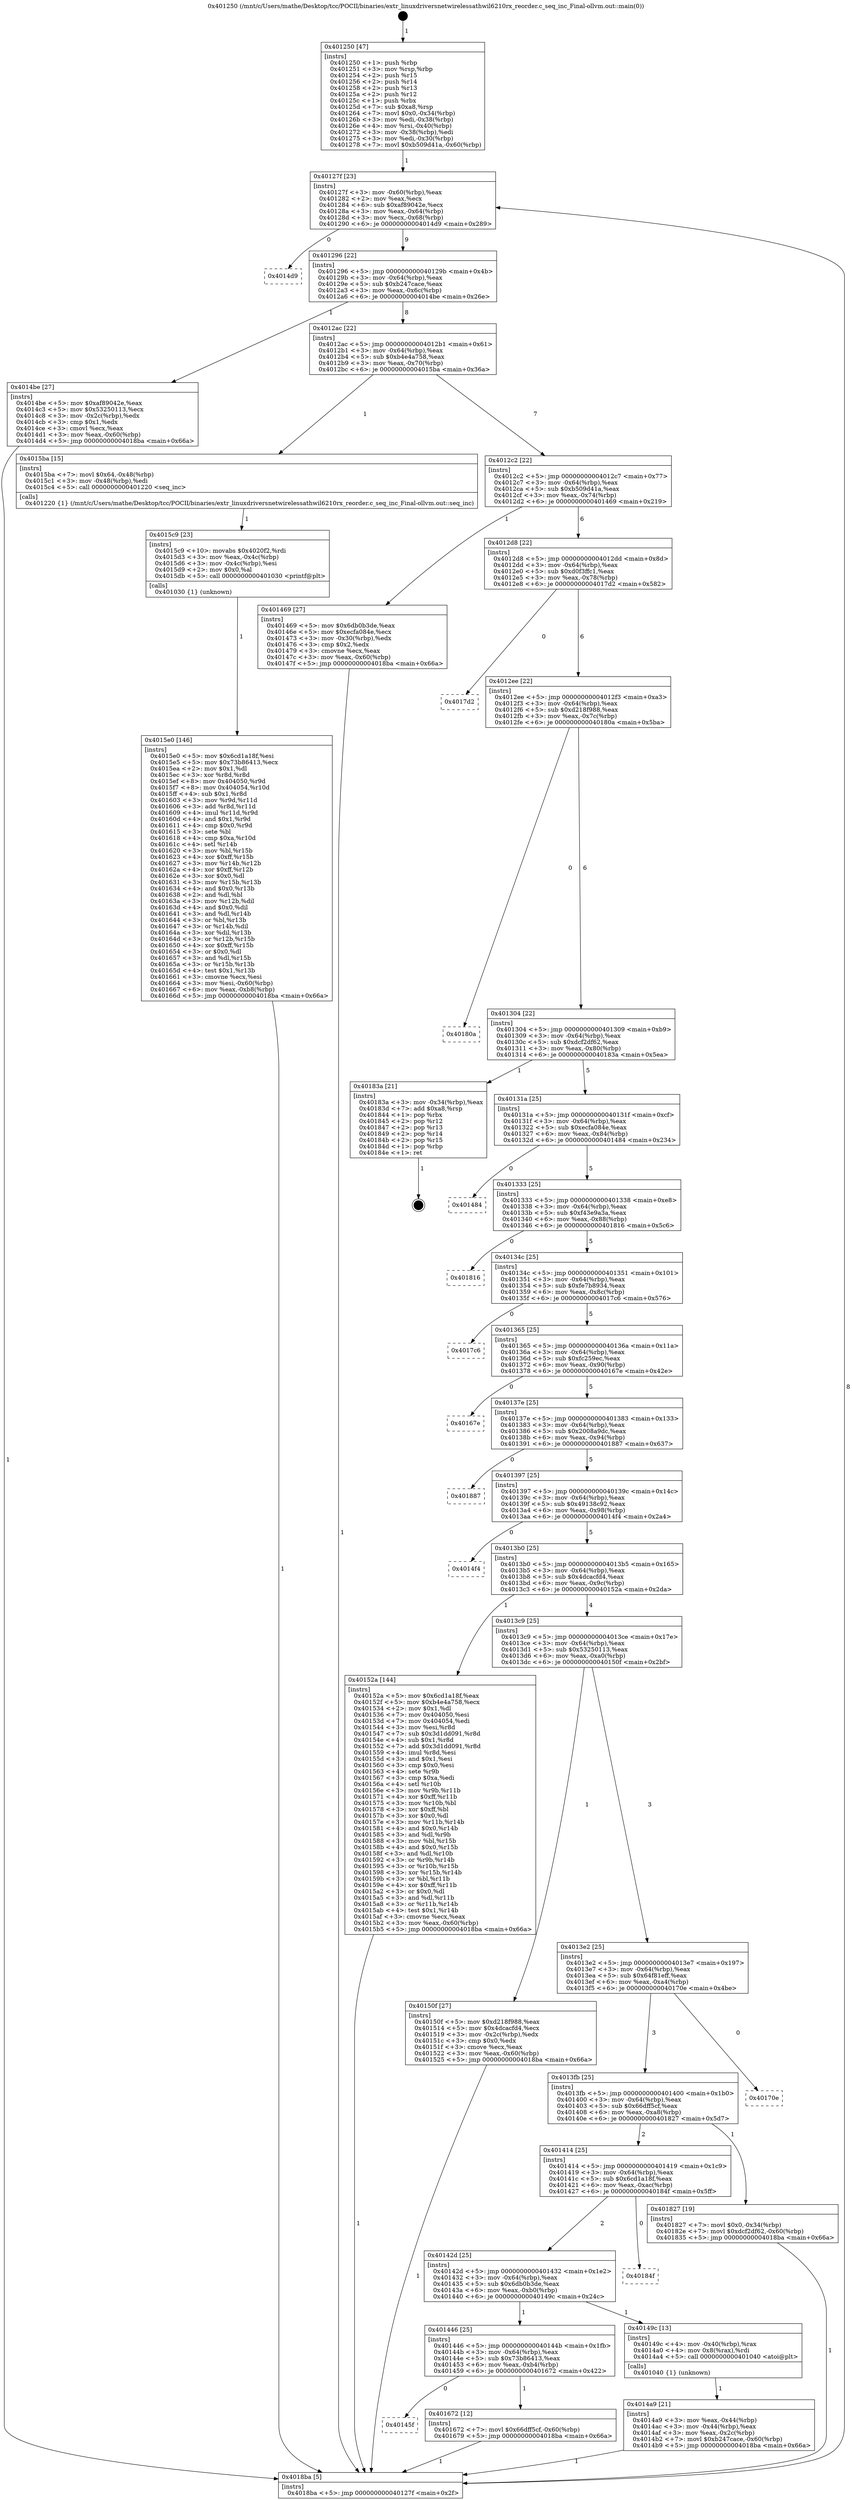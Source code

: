 digraph "0x401250" {
  label = "0x401250 (/mnt/c/Users/mathe/Desktop/tcc/POCII/binaries/extr_linuxdriversnetwirelessathwil6210rx_reorder.c_seq_inc_Final-ollvm.out::main(0))"
  labelloc = "t"
  node[shape=record]

  Entry [label="",width=0.3,height=0.3,shape=circle,fillcolor=black,style=filled]
  "0x40127f" [label="{
     0x40127f [23]\l
     | [instrs]\l
     &nbsp;&nbsp;0x40127f \<+3\>: mov -0x60(%rbp),%eax\l
     &nbsp;&nbsp;0x401282 \<+2\>: mov %eax,%ecx\l
     &nbsp;&nbsp;0x401284 \<+6\>: sub $0xaf89042e,%ecx\l
     &nbsp;&nbsp;0x40128a \<+3\>: mov %eax,-0x64(%rbp)\l
     &nbsp;&nbsp;0x40128d \<+3\>: mov %ecx,-0x68(%rbp)\l
     &nbsp;&nbsp;0x401290 \<+6\>: je 00000000004014d9 \<main+0x289\>\l
  }"]
  "0x4014d9" [label="{
     0x4014d9\l
  }", style=dashed]
  "0x401296" [label="{
     0x401296 [22]\l
     | [instrs]\l
     &nbsp;&nbsp;0x401296 \<+5\>: jmp 000000000040129b \<main+0x4b\>\l
     &nbsp;&nbsp;0x40129b \<+3\>: mov -0x64(%rbp),%eax\l
     &nbsp;&nbsp;0x40129e \<+5\>: sub $0xb247cace,%eax\l
     &nbsp;&nbsp;0x4012a3 \<+3\>: mov %eax,-0x6c(%rbp)\l
     &nbsp;&nbsp;0x4012a6 \<+6\>: je 00000000004014be \<main+0x26e\>\l
  }"]
  Exit [label="",width=0.3,height=0.3,shape=circle,fillcolor=black,style=filled,peripheries=2]
  "0x4014be" [label="{
     0x4014be [27]\l
     | [instrs]\l
     &nbsp;&nbsp;0x4014be \<+5\>: mov $0xaf89042e,%eax\l
     &nbsp;&nbsp;0x4014c3 \<+5\>: mov $0x53250113,%ecx\l
     &nbsp;&nbsp;0x4014c8 \<+3\>: mov -0x2c(%rbp),%edx\l
     &nbsp;&nbsp;0x4014cb \<+3\>: cmp $0x1,%edx\l
     &nbsp;&nbsp;0x4014ce \<+3\>: cmovl %ecx,%eax\l
     &nbsp;&nbsp;0x4014d1 \<+3\>: mov %eax,-0x60(%rbp)\l
     &nbsp;&nbsp;0x4014d4 \<+5\>: jmp 00000000004018ba \<main+0x66a\>\l
  }"]
  "0x4012ac" [label="{
     0x4012ac [22]\l
     | [instrs]\l
     &nbsp;&nbsp;0x4012ac \<+5\>: jmp 00000000004012b1 \<main+0x61\>\l
     &nbsp;&nbsp;0x4012b1 \<+3\>: mov -0x64(%rbp),%eax\l
     &nbsp;&nbsp;0x4012b4 \<+5\>: sub $0xb4e4a758,%eax\l
     &nbsp;&nbsp;0x4012b9 \<+3\>: mov %eax,-0x70(%rbp)\l
     &nbsp;&nbsp;0x4012bc \<+6\>: je 00000000004015ba \<main+0x36a\>\l
  }"]
  "0x40145f" [label="{
     0x40145f\l
  }", style=dashed]
  "0x4015ba" [label="{
     0x4015ba [15]\l
     | [instrs]\l
     &nbsp;&nbsp;0x4015ba \<+7\>: movl $0x64,-0x48(%rbp)\l
     &nbsp;&nbsp;0x4015c1 \<+3\>: mov -0x48(%rbp),%edi\l
     &nbsp;&nbsp;0x4015c4 \<+5\>: call 0000000000401220 \<seq_inc\>\l
     | [calls]\l
     &nbsp;&nbsp;0x401220 \{1\} (/mnt/c/Users/mathe/Desktop/tcc/POCII/binaries/extr_linuxdriversnetwirelessathwil6210rx_reorder.c_seq_inc_Final-ollvm.out::seq_inc)\l
  }"]
  "0x4012c2" [label="{
     0x4012c2 [22]\l
     | [instrs]\l
     &nbsp;&nbsp;0x4012c2 \<+5\>: jmp 00000000004012c7 \<main+0x77\>\l
     &nbsp;&nbsp;0x4012c7 \<+3\>: mov -0x64(%rbp),%eax\l
     &nbsp;&nbsp;0x4012ca \<+5\>: sub $0xb509d41a,%eax\l
     &nbsp;&nbsp;0x4012cf \<+3\>: mov %eax,-0x74(%rbp)\l
     &nbsp;&nbsp;0x4012d2 \<+6\>: je 0000000000401469 \<main+0x219\>\l
  }"]
  "0x401672" [label="{
     0x401672 [12]\l
     | [instrs]\l
     &nbsp;&nbsp;0x401672 \<+7\>: movl $0x66dff5cf,-0x60(%rbp)\l
     &nbsp;&nbsp;0x401679 \<+5\>: jmp 00000000004018ba \<main+0x66a\>\l
  }"]
  "0x401469" [label="{
     0x401469 [27]\l
     | [instrs]\l
     &nbsp;&nbsp;0x401469 \<+5\>: mov $0x6db0b3de,%eax\l
     &nbsp;&nbsp;0x40146e \<+5\>: mov $0xecfa084e,%ecx\l
     &nbsp;&nbsp;0x401473 \<+3\>: mov -0x30(%rbp),%edx\l
     &nbsp;&nbsp;0x401476 \<+3\>: cmp $0x2,%edx\l
     &nbsp;&nbsp;0x401479 \<+3\>: cmovne %ecx,%eax\l
     &nbsp;&nbsp;0x40147c \<+3\>: mov %eax,-0x60(%rbp)\l
     &nbsp;&nbsp;0x40147f \<+5\>: jmp 00000000004018ba \<main+0x66a\>\l
  }"]
  "0x4012d8" [label="{
     0x4012d8 [22]\l
     | [instrs]\l
     &nbsp;&nbsp;0x4012d8 \<+5\>: jmp 00000000004012dd \<main+0x8d\>\l
     &nbsp;&nbsp;0x4012dd \<+3\>: mov -0x64(%rbp),%eax\l
     &nbsp;&nbsp;0x4012e0 \<+5\>: sub $0xd0f3ffc1,%eax\l
     &nbsp;&nbsp;0x4012e5 \<+3\>: mov %eax,-0x78(%rbp)\l
     &nbsp;&nbsp;0x4012e8 \<+6\>: je 00000000004017d2 \<main+0x582\>\l
  }"]
  "0x4018ba" [label="{
     0x4018ba [5]\l
     | [instrs]\l
     &nbsp;&nbsp;0x4018ba \<+5\>: jmp 000000000040127f \<main+0x2f\>\l
  }"]
  "0x401250" [label="{
     0x401250 [47]\l
     | [instrs]\l
     &nbsp;&nbsp;0x401250 \<+1\>: push %rbp\l
     &nbsp;&nbsp;0x401251 \<+3\>: mov %rsp,%rbp\l
     &nbsp;&nbsp;0x401254 \<+2\>: push %r15\l
     &nbsp;&nbsp;0x401256 \<+2\>: push %r14\l
     &nbsp;&nbsp;0x401258 \<+2\>: push %r13\l
     &nbsp;&nbsp;0x40125a \<+2\>: push %r12\l
     &nbsp;&nbsp;0x40125c \<+1\>: push %rbx\l
     &nbsp;&nbsp;0x40125d \<+7\>: sub $0xa8,%rsp\l
     &nbsp;&nbsp;0x401264 \<+7\>: movl $0x0,-0x34(%rbp)\l
     &nbsp;&nbsp;0x40126b \<+3\>: mov %edi,-0x38(%rbp)\l
     &nbsp;&nbsp;0x40126e \<+4\>: mov %rsi,-0x40(%rbp)\l
     &nbsp;&nbsp;0x401272 \<+3\>: mov -0x38(%rbp),%edi\l
     &nbsp;&nbsp;0x401275 \<+3\>: mov %edi,-0x30(%rbp)\l
     &nbsp;&nbsp;0x401278 \<+7\>: movl $0xb509d41a,-0x60(%rbp)\l
  }"]
  "0x4015e0" [label="{
     0x4015e0 [146]\l
     | [instrs]\l
     &nbsp;&nbsp;0x4015e0 \<+5\>: mov $0x6cd1a18f,%esi\l
     &nbsp;&nbsp;0x4015e5 \<+5\>: mov $0x73b86413,%ecx\l
     &nbsp;&nbsp;0x4015ea \<+2\>: mov $0x1,%dl\l
     &nbsp;&nbsp;0x4015ec \<+3\>: xor %r8d,%r8d\l
     &nbsp;&nbsp;0x4015ef \<+8\>: mov 0x404050,%r9d\l
     &nbsp;&nbsp;0x4015f7 \<+8\>: mov 0x404054,%r10d\l
     &nbsp;&nbsp;0x4015ff \<+4\>: sub $0x1,%r8d\l
     &nbsp;&nbsp;0x401603 \<+3\>: mov %r9d,%r11d\l
     &nbsp;&nbsp;0x401606 \<+3\>: add %r8d,%r11d\l
     &nbsp;&nbsp;0x401609 \<+4\>: imul %r11d,%r9d\l
     &nbsp;&nbsp;0x40160d \<+4\>: and $0x1,%r9d\l
     &nbsp;&nbsp;0x401611 \<+4\>: cmp $0x0,%r9d\l
     &nbsp;&nbsp;0x401615 \<+3\>: sete %bl\l
     &nbsp;&nbsp;0x401618 \<+4\>: cmp $0xa,%r10d\l
     &nbsp;&nbsp;0x40161c \<+4\>: setl %r14b\l
     &nbsp;&nbsp;0x401620 \<+3\>: mov %bl,%r15b\l
     &nbsp;&nbsp;0x401623 \<+4\>: xor $0xff,%r15b\l
     &nbsp;&nbsp;0x401627 \<+3\>: mov %r14b,%r12b\l
     &nbsp;&nbsp;0x40162a \<+4\>: xor $0xff,%r12b\l
     &nbsp;&nbsp;0x40162e \<+3\>: xor $0x0,%dl\l
     &nbsp;&nbsp;0x401631 \<+3\>: mov %r15b,%r13b\l
     &nbsp;&nbsp;0x401634 \<+4\>: and $0x0,%r13b\l
     &nbsp;&nbsp;0x401638 \<+2\>: and %dl,%bl\l
     &nbsp;&nbsp;0x40163a \<+3\>: mov %r12b,%dil\l
     &nbsp;&nbsp;0x40163d \<+4\>: and $0x0,%dil\l
     &nbsp;&nbsp;0x401641 \<+3\>: and %dl,%r14b\l
     &nbsp;&nbsp;0x401644 \<+3\>: or %bl,%r13b\l
     &nbsp;&nbsp;0x401647 \<+3\>: or %r14b,%dil\l
     &nbsp;&nbsp;0x40164a \<+3\>: xor %dil,%r13b\l
     &nbsp;&nbsp;0x40164d \<+3\>: or %r12b,%r15b\l
     &nbsp;&nbsp;0x401650 \<+4\>: xor $0xff,%r15b\l
     &nbsp;&nbsp;0x401654 \<+3\>: or $0x0,%dl\l
     &nbsp;&nbsp;0x401657 \<+3\>: and %dl,%r15b\l
     &nbsp;&nbsp;0x40165a \<+3\>: or %r15b,%r13b\l
     &nbsp;&nbsp;0x40165d \<+4\>: test $0x1,%r13b\l
     &nbsp;&nbsp;0x401661 \<+3\>: cmovne %ecx,%esi\l
     &nbsp;&nbsp;0x401664 \<+3\>: mov %esi,-0x60(%rbp)\l
     &nbsp;&nbsp;0x401667 \<+6\>: mov %eax,-0xb8(%rbp)\l
     &nbsp;&nbsp;0x40166d \<+5\>: jmp 00000000004018ba \<main+0x66a\>\l
  }"]
  "0x4017d2" [label="{
     0x4017d2\l
  }", style=dashed]
  "0x4012ee" [label="{
     0x4012ee [22]\l
     | [instrs]\l
     &nbsp;&nbsp;0x4012ee \<+5\>: jmp 00000000004012f3 \<main+0xa3\>\l
     &nbsp;&nbsp;0x4012f3 \<+3\>: mov -0x64(%rbp),%eax\l
     &nbsp;&nbsp;0x4012f6 \<+5\>: sub $0xd218f988,%eax\l
     &nbsp;&nbsp;0x4012fb \<+3\>: mov %eax,-0x7c(%rbp)\l
     &nbsp;&nbsp;0x4012fe \<+6\>: je 000000000040180a \<main+0x5ba\>\l
  }"]
  "0x4015c9" [label="{
     0x4015c9 [23]\l
     | [instrs]\l
     &nbsp;&nbsp;0x4015c9 \<+10\>: movabs $0x4020f2,%rdi\l
     &nbsp;&nbsp;0x4015d3 \<+3\>: mov %eax,-0x4c(%rbp)\l
     &nbsp;&nbsp;0x4015d6 \<+3\>: mov -0x4c(%rbp),%esi\l
     &nbsp;&nbsp;0x4015d9 \<+2\>: mov $0x0,%al\l
     &nbsp;&nbsp;0x4015db \<+5\>: call 0000000000401030 \<printf@plt\>\l
     | [calls]\l
     &nbsp;&nbsp;0x401030 \{1\} (unknown)\l
  }"]
  "0x40180a" [label="{
     0x40180a\l
  }", style=dashed]
  "0x401304" [label="{
     0x401304 [22]\l
     | [instrs]\l
     &nbsp;&nbsp;0x401304 \<+5\>: jmp 0000000000401309 \<main+0xb9\>\l
     &nbsp;&nbsp;0x401309 \<+3\>: mov -0x64(%rbp),%eax\l
     &nbsp;&nbsp;0x40130c \<+5\>: sub $0xdcf2df62,%eax\l
     &nbsp;&nbsp;0x401311 \<+3\>: mov %eax,-0x80(%rbp)\l
     &nbsp;&nbsp;0x401314 \<+6\>: je 000000000040183a \<main+0x5ea\>\l
  }"]
  "0x4014a9" [label="{
     0x4014a9 [21]\l
     | [instrs]\l
     &nbsp;&nbsp;0x4014a9 \<+3\>: mov %eax,-0x44(%rbp)\l
     &nbsp;&nbsp;0x4014ac \<+3\>: mov -0x44(%rbp),%eax\l
     &nbsp;&nbsp;0x4014af \<+3\>: mov %eax,-0x2c(%rbp)\l
     &nbsp;&nbsp;0x4014b2 \<+7\>: movl $0xb247cace,-0x60(%rbp)\l
     &nbsp;&nbsp;0x4014b9 \<+5\>: jmp 00000000004018ba \<main+0x66a\>\l
  }"]
  "0x40183a" [label="{
     0x40183a [21]\l
     | [instrs]\l
     &nbsp;&nbsp;0x40183a \<+3\>: mov -0x34(%rbp),%eax\l
     &nbsp;&nbsp;0x40183d \<+7\>: add $0xa8,%rsp\l
     &nbsp;&nbsp;0x401844 \<+1\>: pop %rbx\l
     &nbsp;&nbsp;0x401845 \<+2\>: pop %r12\l
     &nbsp;&nbsp;0x401847 \<+2\>: pop %r13\l
     &nbsp;&nbsp;0x401849 \<+2\>: pop %r14\l
     &nbsp;&nbsp;0x40184b \<+2\>: pop %r15\l
     &nbsp;&nbsp;0x40184d \<+1\>: pop %rbp\l
     &nbsp;&nbsp;0x40184e \<+1\>: ret\l
  }"]
  "0x40131a" [label="{
     0x40131a [25]\l
     | [instrs]\l
     &nbsp;&nbsp;0x40131a \<+5\>: jmp 000000000040131f \<main+0xcf\>\l
     &nbsp;&nbsp;0x40131f \<+3\>: mov -0x64(%rbp),%eax\l
     &nbsp;&nbsp;0x401322 \<+5\>: sub $0xecfa084e,%eax\l
     &nbsp;&nbsp;0x401327 \<+6\>: mov %eax,-0x84(%rbp)\l
     &nbsp;&nbsp;0x40132d \<+6\>: je 0000000000401484 \<main+0x234\>\l
  }"]
  "0x401446" [label="{
     0x401446 [25]\l
     | [instrs]\l
     &nbsp;&nbsp;0x401446 \<+5\>: jmp 000000000040144b \<main+0x1fb\>\l
     &nbsp;&nbsp;0x40144b \<+3\>: mov -0x64(%rbp),%eax\l
     &nbsp;&nbsp;0x40144e \<+5\>: sub $0x73b86413,%eax\l
     &nbsp;&nbsp;0x401453 \<+6\>: mov %eax,-0xb4(%rbp)\l
     &nbsp;&nbsp;0x401459 \<+6\>: je 0000000000401672 \<main+0x422\>\l
  }"]
  "0x401484" [label="{
     0x401484\l
  }", style=dashed]
  "0x401333" [label="{
     0x401333 [25]\l
     | [instrs]\l
     &nbsp;&nbsp;0x401333 \<+5\>: jmp 0000000000401338 \<main+0xe8\>\l
     &nbsp;&nbsp;0x401338 \<+3\>: mov -0x64(%rbp),%eax\l
     &nbsp;&nbsp;0x40133b \<+5\>: sub $0xf43e9a3a,%eax\l
     &nbsp;&nbsp;0x401340 \<+6\>: mov %eax,-0x88(%rbp)\l
     &nbsp;&nbsp;0x401346 \<+6\>: je 0000000000401816 \<main+0x5c6\>\l
  }"]
  "0x40149c" [label="{
     0x40149c [13]\l
     | [instrs]\l
     &nbsp;&nbsp;0x40149c \<+4\>: mov -0x40(%rbp),%rax\l
     &nbsp;&nbsp;0x4014a0 \<+4\>: mov 0x8(%rax),%rdi\l
     &nbsp;&nbsp;0x4014a4 \<+5\>: call 0000000000401040 \<atoi@plt\>\l
     | [calls]\l
     &nbsp;&nbsp;0x401040 \{1\} (unknown)\l
  }"]
  "0x401816" [label="{
     0x401816\l
  }", style=dashed]
  "0x40134c" [label="{
     0x40134c [25]\l
     | [instrs]\l
     &nbsp;&nbsp;0x40134c \<+5\>: jmp 0000000000401351 \<main+0x101\>\l
     &nbsp;&nbsp;0x401351 \<+3\>: mov -0x64(%rbp),%eax\l
     &nbsp;&nbsp;0x401354 \<+5\>: sub $0xfe7b8934,%eax\l
     &nbsp;&nbsp;0x401359 \<+6\>: mov %eax,-0x8c(%rbp)\l
     &nbsp;&nbsp;0x40135f \<+6\>: je 00000000004017c6 \<main+0x576\>\l
  }"]
  "0x40142d" [label="{
     0x40142d [25]\l
     | [instrs]\l
     &nbsp;&nbsp;0x40142d \<+5\>: jmp 0000000000401432 \<main+0x1e2\>\l
     &nbsp;&nbsp;0x401432 \<+3\>: mov -0x64(%rbp),%eax\l
     &nbsp;&nbsp;0x401435 \<+5\>: sub $0x6db0b3de,%eax\l
     &nbsp;&nbsp;0x40143a \<+6\>: mov %eax,-0xb0(%rbp)\l
     &nbsp;&nbsp;0x401440 \<+6\>: je 000000000040149c \<main+0x24c\>\l
  }"]
  "0x4017c6" [label="{
     0x4017c6\l
  }", style=dashed]
  "0x401365" [label="{
     0x401365 [25]\l
     | [instrs]\l
     &nbsp;&nbsp;0x401365 \<+5\>: jmp 000000000040136a \<main+0x11a\>\l
     &nbsp;&nbsp;0x40136a \<+3\>: mov -0x64(%rbp),%eax\l
     &nbsp;&nbsp;0x40136d \<+5\>: sub $0xfc259ec,%eax\l
     &nbsp;&nbsp;0x401372 \<+6\>: mov %eax,-0x90(%rbp)\l
     &nbsp;&nbsp;0x401378 \<+6\>: je 000000000040167e \<main+0x42e\>\l
  }"]
  "0x40184f" [label="{
     0x40184f\l
  }", style=dashed]
  "0x40167e" [label="{
     0x40167e\l
  }", style=dashed]
  "0x40137e" [label="{
     0x40137e [25]\l
     | [instrs]\l
     &nbsp;&nbsp;0x40137e \<+5\>: jmp 0000000000401383 \<main+0x133\>\l
     &nbsp;&nbsp;0x401383 \<+3\>: mov -0x64(%rbp),%eax\l
     &nbsp;&nbsp;0x401386 \<+5\>: sub $0x2008a9dc,%eax\l
     &nbsp;&nbsp;0x40138b \<+6\>: mov %eax,-0x94(%rbp)\l
     &nbsp;&nbsp;0x401391 \<+6\>: je 0000000000401887 \<main+0x637\>\l
  }"]
  "0x401414" [label="{
     0x401414 [25]\l
     | [instrs]\l
     &nbsp;&nbsp;0x401414 \<+5\>: jmp 0000000000401419 \<main+0x1c9\>\l
     &nbsp;&nbsp;0x401419 \<+3\>: mov -0x64(%rbp),%eax\l
     &nbsp;&nbsp;0x40141c \<+5\>: sub $0x6cd1a18f,%eax\l
     &nbsp;&nbsp;0x401421 \<+6\>: mov %eax,-0xac(%rbp)\l
     &nbsp;&nbsp;0x401427 \<+6\>: je 000000000040184f \<main+0x5ff\>\l
  }"]
  "0x401887" [label="{
     0x401887\l
  }", style=dashed]
  "0x401397" [label="{
     0x401397 [25]\l
     | [instrs]\l
     &nbsp;&nbsp;0x401397 \<+5\>: jmp 000000000040139c \<main+0x14c\>\l
     &nbsp;&nbsp;0x40139c \<+3\>: mov -0x64(%rbp),%eax\l
     &nbsp;&nbsp;0x40139f \<+5\>: sub $0x49138c92,%eax\l
     &nbsp;&nbsp;0x4013a4 \<+6\>: mov %eax,-0x98(%rbp)\l
     &nbsp;&nbsp;0x4013aa \<+6\>: je 00000000004014f4 \<main+0x2a4\>\l
  }"]
  "0x401827" [label="{
     0x401827 [19]\l
     | [instrs]\l
     &nbsp;&nbsp;0x401827 \<+7\>: movl $0x0,-0x34(%rbp)\l
     &nbsp;&nbsp;0x40182e \<+7\>: movl $0xdcf2df62,-0x60(%rbp)\l
     &nbsp;&nbsp;0x401835 \<+5\>: jmp 00000000004018ba \<main+0x66a\>\l
  }"]
  "0x4014f4" [label="{
     0x4014f4\l
  }", style=dashed]
  "0x4013b0" [label="{
     0x4013b0 [25]\l
     | [instrs]\l
     &nbsp;&nbsp;0x4013b0 \<+5\>: jmp 00000000004013b5 \<main+0x165\>\l
     &nbsp;&nbsp;0x4013b5 \<+3\>: mov -0x64(%rbp),%eax\l
     &nbsp;&nbsp;0x4013b8 \<+5\>: sub $0x4dcacfd4,%eax\l
     &nbsp;&nbsp;0x4013bd \<+6\>: mov %eax,-0x9c(%rbp)\l
     &nbsp;&nbsp;0x4013c3 \<+6\>: je 000000000040152a \<main+0x2da\>\l
  }"]
  "0x4013fb" [label="{
     0x4013fb [25]\l
     | [instrs]\l
     &nbsp;&nbsp;0x4013fb \<+5\>: jmp 0000000000401400 \<main+0x1b0\>\l
     &nbsp;&nbsp;0x401400 \<+3\>: mov -0x64(%rbp),%eax\l
     &nbsp;&nbsp;0x401403 \<+5\>: sub $0x66dff5cf,%eax\l
     &nbsp;&nbsp;0x401408 \<+6\>: mov %eax,-0xa8(%rbp)\l
     &nbsp;&nbsp;0x40140e \<+6\>: je 0000000000401827 \<main+0x5d7\>\l
  }"]
  "0x40152a" [label="{
     0x40152a [144]\l
     | [instrs]\l
     &nbsp;&nbsp;0x40152a \<+5\>: mov $0x6cd1a18f,%eax\l
     &nbsp;&nbsp;0x40152f \<+5\>: mov $0xb4e4a758,%ecx\l
     &nbsp;&nbsp;0x401534 \<+2\>: mov $0x1,%dl\l
     &nbsp;&nbsp;0x401536 \<+7\>: mov 0x404050,%esi\l
     &nbsp;&nbsp;0x40153d \<+7\>: mov 0x404054,%edi\l
     &nbsp;&nbsp;0x401544 \<+3\>: mov %esi,%r8d\l
     &nbsp;&nbsp;0x401547 \<+7\>: sub $0x3d1dd091,%r8d\l
     &nbsp;&nbsp;0x40154e \<+4\>: sub $0x1,%r8d\l
     &nbsp;&nbsp;0x401552 \<+7\>: add $0x3d1dd091,%r8d\l
     &nbsp;&nbsp;0x401559 \<+4\>: imul %r8d,%esi\l
     &nbsp;&nbsp;0x40155d \<+3\>: and $0x1,%esi\l
     &nbsp;&nbsp;0x401560 \<+3\>: cmp $0x0,%esi\l
     &nbsp;&nbsp;0x401563 \<+4\>: sete %r9b\l
     &nbsp;&nbsp;0x401567 \<+3\>: cmp $0xa,%edi\l
     &nbsp;&nbsp;0x40156a \<+4\>: setl %r10b\l
     &nbsp;&nbsp;0x40156e \<+3\>: mov %r9b,%r11b\l
     &nbsp;&nbsp;0x401571 \<+4\>: xor $0xff,%r11b\l
     &nbsp;&nbsp;0x401575 \<+3\>: mov %r10b,%bl\l
     &nbsp;&nbsp;0x401578 \<+3\>: xor $0xff,%bl\l
     &nbsp;&nbsp;0x40157b \<+3\>: xor $0x0,%dl\l
     &nbsp;&nbsp;0x40157e \<+3\>: mov %r11b,%r14b\l
     &nbsp;&nbsp;0x401581 \<+4\>: and $0x0,%r14b\l
     &nbsp;&nbsp;0x401585 \<+3\>: and %dl,%r9b\l
     &nbsp;&nbsp;0x401588 \<+3\>: mov %bl,%r15b\l
     &nbsp;&nbsp;0x40158b \<+4\>: and $0x0,%r15b\l
     &nbsp;&nbsp;0x40158f \<+3\>: and %dl,%r10b\l
     &nbsp;&nbsp;0x401592 \<+3\>: or %r9b,%r14b\l
     &nbsp;&nbsp;0x401595 \<+3\>: or %r10b,%r15b\l
     &nbsp;&nbsp;0x401598 \<+3\>: xor %r15b,%r14b\l
     &nbsp;&nbsp;0x40159b \<+3\>: or %bl,%r11b\l
     &nbsp;&nbsp;0x40159e \<+4\>: xor $0xff,%r11b\l
     &nbsp;&nbsp;0x4015a2 \<+3\>: or $0x0,%dl\l
     &nbsp;&nbsp;0x4015a5 \<+3\>: and %dl,%r11b\l
     &nbsp;&nbsp;0x4015a8 \<+3\>: or %r11b,%r14b\l
     &nbsp;&nbsp;0x4015ab \<+4\>: test $0x1,%r14b\l
     &nbsp;&nbsp;0x4015af \<+3\>: cmovne %ecx,%eax\l
     &nbsp;&nbsp;0x4015b2 \<+3\>: mov %eax,-0x60(%rbp)\l
     &nbsp;&nbsp;0x4015b5 \<+5\>: jmp 00000000004018ba \<main+0x66a\>\l
  }"]
  "0x4013c9" [label="{
     0x4013c9 [25]\l
     | [instrs]\l
     &nbsp;&nbsp;0x4013c9 \<+5\>: jmp 00000000004013ce \<main+0x17e\>\l
     &nbsp;&nbsp;0x4013ce \<+3\>: mov -0x64(%rbp),%eax\l
     &nbsp;&nbsp;0x4013d1 \<+5\>: sub $0x53250113,%eax\l
     &nbsp;&nbsp;0x4013d6 \<+6\>: mov %eax,-0xa0(%rbp)\l
     &nbsp;&nbsp;0x4013dc \<+6\>: je 000000000040150f \<main+0x2bf\>\l
  }"]
  "0x40170e" [label="{
     0x40170e\l
  }", style=dashed]
  "0x40150f" [label="{
     0x40150f [27]\l
     | [instrs]\l
     &nbsp;&nbsp;0x40150f \<+5\>: mov $0xd218f988,%eax\l
     &nbsp;&nbsp;0x401514 \<+5\>: mov $0x4dcacfd4,%ecx\l
     &nbsp;&nbsp;0x401519 \<+3\>: mov -0x2c(%rbp),%edx\l
     &nbsp;&nbsp;0x40151c \<+3\>: cmp $0x0,%edx\l
     &nbsp;&nbsp;0x40151f \<+3\>: cmove %ecx,%eax\l
     &nbsp;&nbsp;0x401522 \<+3\>: mov %eax,-0x60(%rbp)\l
     &nbsp;&nbsp;0x401525 \<+5\>: jmp 00000000004018ba \<main+0x66a\>\l
  }"]
  "0x4013e2" [label="{
     0x4013e2 [25]\l
     | [instrs]\l
     &nbsp;&nbsp;0x4013e2 \<+5\>: jmp 00000000004013e7 \<main+0x197\>\l
     &nbsp;&nbsp;0x4013e7 \<+3\>: mov -0x64(%rbp),%eax\l
     &nbsp;&nbsp;0x4013ea \<+5\>: sub $0x64f81eff,%eax\l
     &nbsp;&nbsp;0x4013ef \<+6\>: mov %eax,-0xa4(%rbp)\l
     &nbsp;&nbsp;0x4013f5 \<+6\>: je 000000000040170e \<main+0x4be\>\l
  }"]
  Entry -> "0x401250" [label=" 1"]
  "0x40127f" -> "0x4014d9" [label=" 0"]
  "0x40127f" -> "0x401296" [label=" 9"]
  "0x40183a" -> Exit [label=" 1"]
  "0x401296" -> "0x4014be" [label=" 1"]
  "0x401296" -> "0x4012ac" [label=" 8"]
  "0x401827" -> "0x4018ba" [label=" 1"]
  "0x4012ac" -> "0x4015ba" [label=" 1"]
  "0x4012ac" -> "0x4012c2" [label=" 7"]
  "0x401672" -> "0x4018ba" [label=" 1"]
  "0x4012c2" -> "0x401469" [label=" 1"]
  "0x4012c2" -> "0x4012d8" [label=" 6"]
  "0x401469" -> "0x4018ba" [label=" 1"]
  "0x401250" -> "0x40127f" [label=" 1"]
  "0x4018ba" -> "0x40127f" [label=" 8"]
  "0x401446" -> "0x40145f" [label=" 0"]
  "0x4012d8" -> "0x4017d2" [label=" 0"]
  "0x4012d8" -> "0x4012ee" [label=" 6"]
  "0x401446" -> "0x401672" [label=" 1"]
  "0x4012ee" -> "0x40180a" [label=" 0"]
  "0x4012ee" -> "0x401304" [label=" 6"]
  "0x4015e0" -> "0x4018ba" [label=" 1"]
  "0x401304" -> "0x40183a" [label=" 1"]
  "0x401304" -> "0x40131a" [label=" 5"]
  "0x4015c9" -> "0x4015e0" [label=" 1"]
  "0x40131a" -> "0x401484" [label=" 0"]
  "0x40131a" -> "0x401333" [label=" 5"]
  "0x4015ba" -> "0x4015c9" [label=" 1"]
  "0x401333" -> "0x401816" [label=" 0"]
  "0x401333" -> "0x40134c" [label=" 5"]
  "0x40152a" -> "0x4018ba" [label=" 1"]
  "0x40134c" -> "0x4017c6" [label=" 0"]
  "0x40134c" -> "0x401365" [label=" 5"]
  "0x4014be" -> "0x4018ba" [label=" 1"]
  "0x401365" -> "0x40167e" [label=" 0"]
  "0x401365" -> "0x40137e" [label=" 5"]
  "0x4014a9" -> "0x4018ba" [label=" 1"]
  "0x40137e" -> "0x401887" [label=" 0"]
  "0x40137e" -> "0x401397" [label=" 5"]
  "0x40142d" -> "0x401446" [label=" 1"]
  "0x401397" -> "0x4014f4" [label=" 0"]
  "0x401397" -> "0x4013b0" [label=" 5"]
  "0x40142d" -> "0x40149c" [label=" 1"]
  "0x4013b0" -> "0x40152a" [label=" 1"]
  "0x4013b0" -> "0x4013c9" [label=" 4"]
  "0x401414" -> "0x40142d" [label=" 2"]
  "0x4013c9" -> "0x40150f" [label=" 1"]
  "0x4013c9" -> "0x4013e2" [label=" 3"]
  "0x401414" -> "0x40184f" [label=" 0"]
  "0x4013e2" -> "0x40170e" [label=" 0"]
  "0x4013e2" -> "0x4013fb" [label=" 3"]
  "0x40150f" -> "0x4018ba" [label=" 1"]
  "0x4013fb" -> "0x401827" [label=" 1"]
  "0x4013fb" -> "0x401414" [label=" 2"]
  "0x40149c" -> "0x4014a9" [label=" 1"]
}
